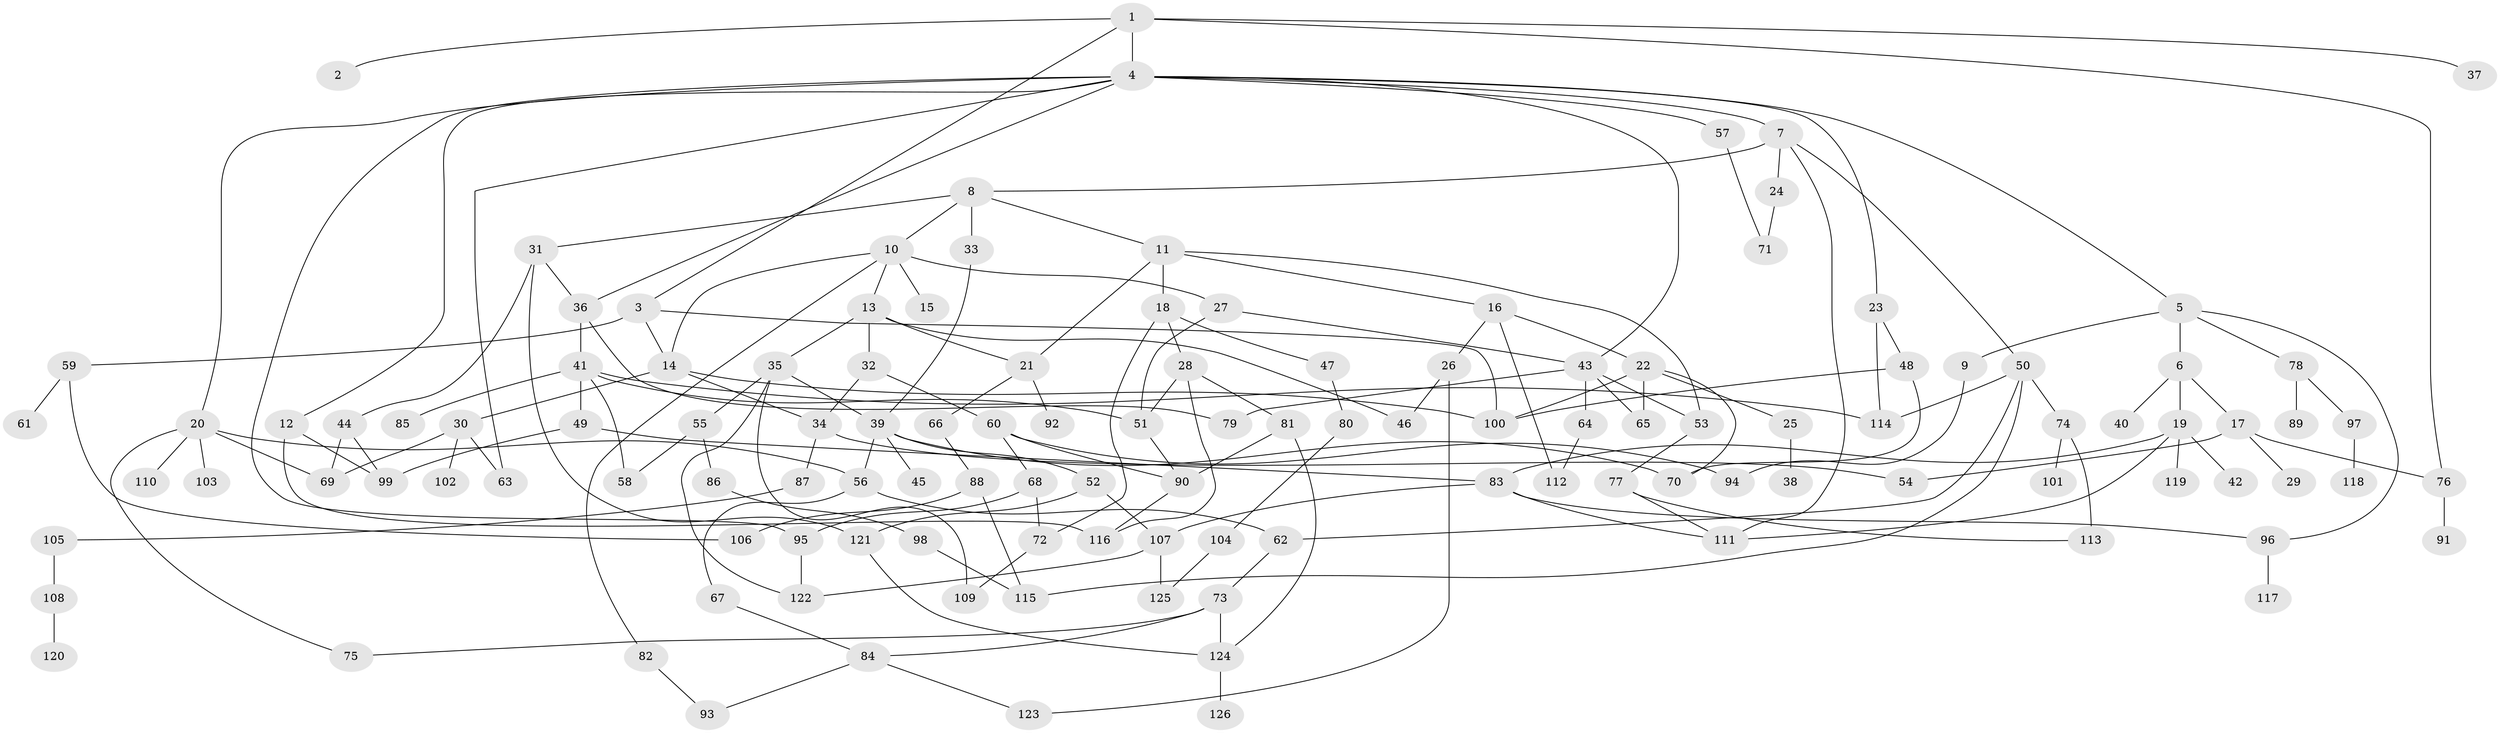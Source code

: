 // Generated by graph-tools (version 1.1) at 2025/34/03/09/25 02:34:13]
// undirected, 126 vertices, 184 edges
graph export_dot {
graph [start="1"]
  node [color=gray90,style=filled];
  1;
  2;
  3;
  4;
  5;
  6;
  7;
  8;
  9;
  10;
  11;
  12;
  13;
  14;
  15;
  16;
  17;
  18;
  19;
  20;
  21;
  22;
  23;
  24;
  25;
  26;
  27;
  28;
  29;
  30;
  31;
  32;
  33;
  34;
  35;
  36;
  37;
  38;
  39;
  40;
  41;
  42;
  43;
  44;
  45;
  46;
  47;
  48;
  49;
  50;
  51;
  52;
  53;
  54;
  55;
  56;
  57;
  58;
  59;
  60;
  61;
  62;
  63;
  64;
  65;
  66;
  67;
  68;
  69;
  70;
  71;
  72;
  73;
  74;
  75;
  76;
  77;
  78;
  79;
  80;
  81;
  82;
  83;
  84;
  85;
  86;
  87;
  88;
  89;
  90;
  91;
  92;
  93;
  94;
  95;
  96;
  97;
  98;
  99;
  100;
  101;
  102;
  103;
  104;
  105;
  106;
  107;
  108;
  109;
  110;
  111;
  112;
  113;
  114;
  115;
  116;
  117;
  118;
  119;
  120;
  121;
  122;
  123;
  124;
  125;
  126;
  1 -- 2;
  1 -- 3;
  1 -- 4;
  1 -- 37;
  1 -- 76;
  3 -- 14;
  3 -- 59;
  3 -- 100;
  4 -- 5;
  4 -- 7;
  4 -- 12;
  4 -- 20;
  4 -- 23;
  4 -- 36;
  4 -- 43;
  4 -- 57;
  4 -- 95;
  4 -- 63;
  5 -- 6;
  5 -- 9;
  5 -- 78;
  5 -- 96;
  6 -- 17;
  6 -- 19;
  6 -- 40;
  7 -- 8;
  7 -- 24;
  7 -- 50;
  7 -- 111;
  8 -- 10;
  8 -- 11;
  8 -- 31;
  8 -- 33;
  9 -- 94;
  10 -- 13;
  10 -- 15;
  10 -- 27;
  10 -- 82;
  10 -- 14;
  11 -- 16;
  11 -- 18;
  11 -- 21;
  11 -- 53;
  12 -- 99;
  12 -- 116;
  13 -- 32;
  13 -- 35;
  13 -- 46;
  13 -- 21;
  14 -- 30;
  14 -- 34;
  14 -- 100;
  16 -- 22;
  16 -- 26;
  16 -- 112;
  17 -- 29;
  17 -- 76;
  17 -- 54;
  18 -- 28;
  18 -- 47;
  18 -- 72;
  19 -- 42;
  19 -- 119;
  19 -- 111;
  19 -- 83;
  20 -- 56;
  20 -- 103;
  20 -- 110;
  20 -- 75;
  20 -- 69;
  21 -- 66;
  21 -- 92;
  22 -- 25;
  22 -- 70;
  22 -- 100;
  22 -- 65;
  23 -- 48;
  23 -- 114;
  24 -- 71;
  25 -- 38;
  26 -- 123;
  26 -- 46;
  27 -- 51;
  27 -- 43;
  28 -- 81;
  28 -- 116;
  28 -- 51;
  30 -- 63;
  30 -- 102;
  30 -- 69;
  31 -- 44;
  31 -- 121;
  31 -- 36;
  32 -- 60;
  32 -- 34;
  33 -- 39;
  34 -- 54;
  34 -- 87;
  35 -- 39;
  35 -- 55;
  35 -- 109;
  35 -- 122;
  36 -- 41;
  36 -- 79;
  39 -- 45;
  39 -- 52;
  39 -- 70;
  39 -- 56;
  41 -- 49;
  41 -- 51;
  41 -- 58;
  41 -- 85;
  41 -- 114;
  43 -- 64;
  43 -- 65;
  43 -- 53;
  43 -- 79;
  44 -- 69;
  44 -- 99;
  47 -- 80;
  48 -- 100;
  48 -- 70;
  49 -- 83;
  49 -- 99;
  50 -- 74;
  50 -- 62;
  50 -- 115;
  50 -- 114;
  51 -- 90;
  52 -- 107;
  52 -- 121;
  53 -- 77;
  55 -- 86;
  55 -- 58;
  56 -- 62;
  56 -- 67;
  57 -- 71;
  59 -- 61;
  59 -- 106;
  60 -- 68;
  60 -- 94;
  60 -- 90;
  62 -- 73;
  64 -- 112;
  66 -- 88;
  67 -- 84;
  68 -- 95;
  68 -- 72;
  72 -- 109;
  73 -- 75;
  73 -- 84;
  73 -- 124;
  74 -- 101;
  74 -- 113;
  76 -- 91;
  77 -- 113;
  77 -- 111;
  78 -- 89;
  78 -- 97;
  80 -- 104;
  81 -- 90;
  81 -- 124;
  82 -- 93;
  83 -- 111;
  83 -- 96;
  83 -- 107;
  84 -- 93;
  84 -- 123;
  86 -- 98;
  87 -- 105;
  88 -- 106;
  88 -- 115;
  90 -- 116;
  95 -- 122;
  96 -- 117;
  97 -- 118;
  98 -- 115;
  104 -- 125;
  105 -- 108;
  107 -- 125;
  107 -- 122;
  108 -- 120;
  121 -- 124;
  124 -- 126;
}
